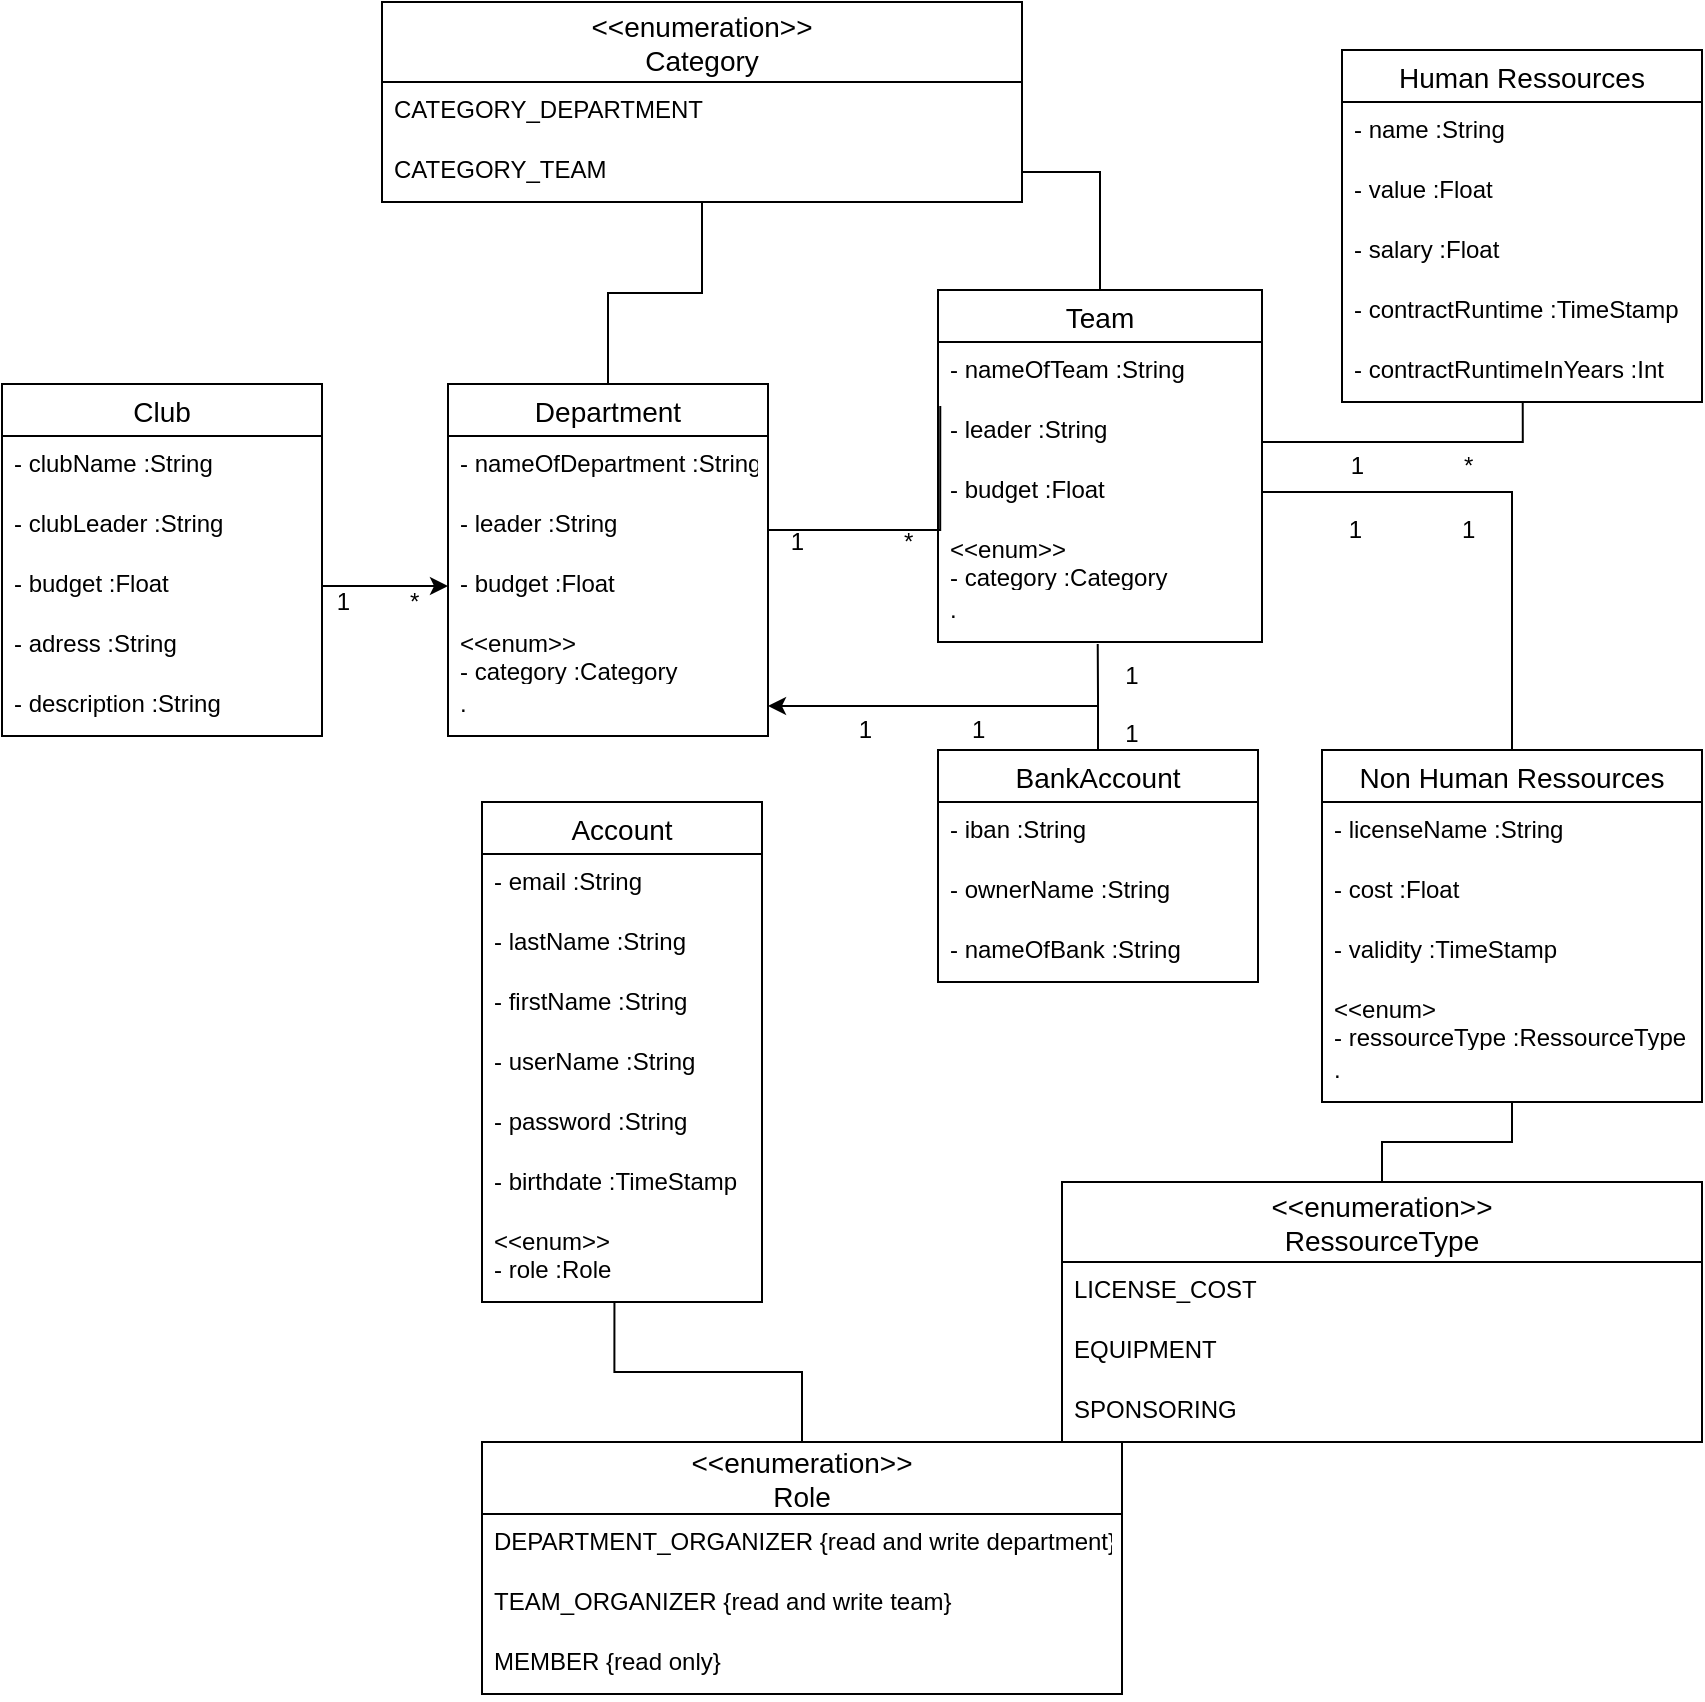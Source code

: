 <mxfile version="14.7.4" type="embed"><diagram id="eWgVhd_gzd1cVDStw0Og" name="Page-1"><mxGraphModel dx="1712" dy="811" grid="1" gridSize="10" guides="1" tooltips="1" connect="1" arrows="1" fold="1" page="1" pageScale="1" pageWidth="850" pageHeight="1100" math="0" shadow="0"><root><mxCell id="0"/><mxCell id="1" parent="0"/><mxCell id="2" value="Account" style="swimlane;fontStyle=0;childLayout=stackLayout;horizontal=1;startSize=26;horizontalStack=0;resizeParent=1;resizeParentMax=0;resizeLast=0;collapsible=1;marginBottom=0;align=center;fontSize=14;" parent="1" vertex="1"><mxGeometry x="240" y="410" width="140" height="250" as="geometry"><mxRectangle x="40" y="120" width="90" height="26" as="alternateBounds"/></mxGeometry></mxCell><mxCell id="3" value="- email :String" style="text;strokeColor=none;fillColor=none;spacingLeft=4;spacingRight=4;overflow=hidden;rotatable=0;points=[[0,0.5],[1,0.5]];portConstraint=eastwest;fontSize=12;" parent="2" vertex="1"><mxGeometry y="26" width="140" height="30" as="geometry"/></mxCell><mxCell id="4" value="- lastName :String" style="text;strokeColor=none;fillColor=none;spacingLeft=4;spacingRight=4;overflow=hidden;rotatable=0;points=[[0,0.5],[1,0.5]];portConstraint=eastwest;fontSize=12;" parent="2" vertex="1"><mxGeometry y="56" width="140" height="30" as="geometry"/></mxCell><mxCell id="5" value="- firstName :String" style="text;strokeColor=none;fillColor=none;spacingLeft=4;spacingRight=4;overflow=hidden;rotatable=0;points=[[0,0.5],[1,0.5]];portConstraint=eastwest;fontSize=12;" parent="2" vertex="1"><mxGeometry y="86" width="140" height="30" as="geometry"/></mxCell><mxCell id="13" value="- userName :String" style="text;strokeColor=none;fillColor=none;spacingLeft=4;spacingRight=4;overflow=hidden;rotatable=0;points=[[0,0.5],[1,0.5]];portConstraint=eastwest;fontSize=12;" parent="2" vertex="1"><mxGeometry y="116" width="140" height="30" as="geometry"/></mxCell><mxCell id="14" value="- password :String" style="text;strokeColor=none;fillColor=none;spacingLeft=4;spacingRight=4;overflow=hidden;rotatable=0;points=[[0,0.5],[1,0.5]];portConstraint=eastwest;fontSize=12;" parent="2" vertex="1"><mxGeometry y="146" width="140" height="30" as="geometry"/></mxCell><mxCell id="15" value="- birthdate :TimeStamp" style="text;strokeColor=none;fillColor=none;spacingLeft=4;spacingRight=4;overflow=hidden;rotatable=0;points=[[0,0.5],[1,0.5]];portConstraint=eastwest;fontSize=12;" parent="2" vertex="1"><mxGeometry y="176" width="140" height="30" as="geometry"/></mxCell><mxCell id="42" value="&lt;&lt;enum&gt;&gt; &#10;- role :Role" style="text;strokeColor=none;fillColor=none;spacingLeft=4;spacingRight=4;overflow=hidden;rotatable=0;points=[[0,0.5],[1,0.5]];portConstraint=eastwest;fontSize=12;" parent="2" vertex="1"><mxGeometry y="206" width="140" height="44" as="geometry"/></mxCell><mxCell id="55" style="edgeStyle=orthogonalEdgeStyle;rounded=0;orthogonalLoop=1;jettySize=auto;html=1;entryX=0.007;entryY=0.067;entryDx=0;entryDy=0;entryPerimeter=0;endArrow=none;endFill=0;" parent="1" source="16" target="23" edge="1"><mxGeometry relative="1" as="geometry"><Array as="points"><mxPoint x="469" y="274"/></Array></mxGeometry></mxCell><mxCell id="72" style="edgeStyle=orthogonalEdgeStyle;rounded=0;orthogonalLoop=1;jettySize=auto;html=1;entryX=0.5;entryY=1;entryDx=0;entryDy=0;endArrow=none;endFill=0;" parent="1" source="16" target="68" edge="1"><mxGeometry relative="1" as="geometry"/></mxCell><mxCell id="16" value="Department" style="swimlane;fontStyle=0;childLayout=stackLayout;horizontal=1;startSize=26;horizontalStack=0;resizeParent=1;resizeParentMax=0;resizeLast=0;collapsible=1;marginBottom=0;align=center;fontSize=14;" parent="1" vertex="1"><mxGeometry x="223" y="201" width="160" height="176" as="geometry"/></mxCell><mxCell id="17" value="- nameOfDepartment :String" style="text;strokeColor=none;fillColor=none;spacingLeft=4;spacingRight=4;overflow=hidden;rotatable=0;points=[[0,0.5],[1,0.5]];portConstraint=eastwest;fontSize=12;" parent="16" vertex="1"><mxGeometry y="26" width="160" height="30" as="geometry"/></mxCell><mxCell id="18" value="- leader :String" style="text;strokeColor=none;fillColor=none;spacingLeft=4;spacingRight=4;overflow=hidden;rotatable=0;points=[[0,0.5],[1,0.5]];portConstraint=eastwest;fontSize=12;" parent="16" vertex="1"><mxGeometry y="56" width="160" height="30" as="geometry"/></mxCell><mxCell id="19" value="- budget :Float" style="text;strokeColor=none;fillColor=none;spacingLeft=4;spacingRight=4;overflow=hidden;rotatable=0;points=[[0,0.5],[1,0.5]];portConstraint=eastwest;fontSize=12;" parent="16" vertex="1"><mxGeometry y="86" width="160" height="30" as="geometry"/></mxCell><mxCell id="62" value="&lt;&lt;enum&gt;&gt;&#10;- category :Category" style="text;strokeColor=none;fillColor=none;spacingLeft=4;spacingRight=4;overflow=hidden;rotatable=0;points=[[0,0.5],[1,0.5]];portConstraint=eastwest;fontSize=12;" parent="16" vertex="1"><mxGeometry y="116" width="160" height="30" as="geometry"/></mxCell><mxCell id="74" value="." style="text;strokeColor=none;fillColor=none;spacingLeft=4;spacingRight=4;overflow=hidden;rotatable=0;points=[[0,0.5],[1,0.5]];portConstraint=eastwest;fontSize=12;" parent="16" vertex="1"><mxGeometry y="146" width="160" height="30" as="geometry"/></mxCell><mxCell id="73" style="edgeStyle=orthogonalEdgeStyle;rounded=0;orthogonalLoop=1;jettySize=auto;html=1;entryX=1;entryY=0.5;entryDx=0;entryDy=0;endArrow=none;endFill=0;" parent="1" source="21" target="70" edge="1"><mxGeometry relative="1" as="geometry"/></mxCell><mxCell id="21" value="Team" style="swimlane;fontStyle=0;childLayout=stackLayout;horizontal=1;startSize=26;horizontalStack=0;resizeParent=1;resizeParentMax=0;resizeLast=0;collapsible=1;marginBottom=0;align=center;fontSize=14;" parent="1" vertex="1"><mxGeometry x="468" y="154" width="162" height="176" as="geometry"/></mxCell><mxCell id="22" value="- nameOfTeam :String" style="text;strokeColor=none;fillColor=none;spacingLeft=4;spacingRight=4;overflow=hidden;rotatable=0;points=[[0,0.5],[1,0.5]];portConstraint=eastwest;fontSize=12;" parent="21" vertex="1"><mxGeometry y="26" width="162" height="30" as="geometry"/></mxCell><mxCell id="23" value="- leader :String" style="text;strokeColor=none;fillColor=none;spacingLeft=4;spacingRight=4;overflow=hidden;rotatable=0;points=[[0,0.5],[1,0.5]];portConstraint=eastwest;fontSize=12;" parent="21" vertex="1"><mxGeometry y="56" width="162" height="30" as="geometry"/></mxCell><mxCell id="24" value="- budget :Float" style="text;strokeColor=none;fillColor=none;spacingLeft=4;spacingRight=4;overflow=hidden;rotatable=0;points=[[0,0.5],[1,0.5]];portConstraint=eastwest;fontSize=12;" parent="21" vertex="1"><mxGeometry y="86" width="162" height="30" as="geometry"/></mxCell><mxCell id="65" value="&lt;&lt;enum&gt;&gt; &#10;- category :Category" style="text;strokeColor=none;fillColor=none;spacingLeft=4;spacingRight=4;overflow=hidden;rotatable=0;points=[[0,0.5],[1,0.5]];portConstraint=eastwest;fontSize=12;" parent="21" vertex="1"><mxGeometry y="116" width="162" height="30" as="geometry"/></mxCell><mxCell id="67" value="." style="text;strokeColor=none;fillColor=none;spacingLeft=4;spacingRight=4;overflow=hidden;rotatable=0;points=[[0,0.5],[1,0.5]];portConstraint=eastwest;fontSize=12;" parent="21" vertex="1"><mxGeometry y="146" width="162" height="30" as="geometry"/></mxCell><mxCell id="56" style="edgeStyle=orthogonalEdgeStyle;rounded=0;orthogonalLoop=1;jettySize=auto;html=1;endArrow=none;endFill=0;entryX=0.493;entryY=1.033;entryDx=0;entryDy=0;entryPerimeter=0;" parent="1" source="26" target="67" edge="1"><mxGeometry relative="1" as="geometry"><mxPoint x="548" y="350" as="targetPoint"/></mxGeometry></mxCell><mxCell id="82" style="edgeStyle=orthogonalEdgeStyle;rounded=0;orthogonalLoop=1;jettySize=auto;html=1;entryX=1;entryY=0.5;entryDx=0;entryDy=0;" edge="1" parent="1" source="26" target="74"><mxGeometry relative="1" as="geometry"/></mxCell><mxCell id="26" value="BankAccount" style="swimlane;fontStyle=0;childLayout=stackLayout;horizontal=1;startSize=26;horizontalStack=0;resizeParent=1;resizeParentMax=0;resizeLast=0;collapsible=1;marginBottom=0;align=center;fontSize=14;" parent="1" vertex="1"><mxGeometry x="468" y="384" width="160" height="116" as="geometry"/></mxCell><mxCell id="27" value="- iban :String" style="text;strokeColor=none;fillColor=none;spacingLeft=4;spacingRight=4;overflow=hidden;rotatable=0;points=[[0,0.5],[1,0.5]];portConstraint=eastwest;fontSize=12;" parent="26" vertex="1"><mxGeometry y="26" width="160" height="30" as="geometry"/></mxCell><mxCell id="28" value="- ownerName :String" style="text;strokeColor=none;fillColor=none;spacingLeft=4;spacingRight=4;overflow=hidden;rotatable=0;points=[[0,0.5],[1,0.5]];portConstraint=eastwest;fontSize=12;" parent="26" vertex="1"><mxGeometry y="56" width="160" height="30" as="geometry"/></mxCell><mxCell id="29" value="- nameOfBank :String" style="text;strokeColor=none;fillColor=none;spacingLeft=4;spacingRight=4;overflow=hidden;rotatable=0;points=[[0,0.5],[1,0.5]];portConstraint=eastwest;fontSize=12;" parent="26" vertex="1"><mxGeometry y="86" width="160" height="30" as="geometry"/></mxCell><mxCell id="58" style="edgeStyle=orthogonalEdgeStyle;rounded=0;orthogonalLoop=1;jettySize=auto;html=1;entryX=1;entryY=0.5;entryDx=0;entryDy=0;endArrow=none;endFill=0;exitX=0.502;exitY=1.006;exitDx=0;exitDy=0;exitPerimeter=0;" parent="1" source="50" target="23" edge="1"><mxGeometry relative="1" as="geometry"><Array as="points"><mxPoint x="760" y="230"/><mxPoint x="630" y="230"/></Array></mxGeometry></mxCell><mxCell id="30" value="Human Ressources" style="swimlane;fontStyle=0;childLayout=stackLayout;horizontal=1;startSize=26;horizontalStack=0;resizeParent=1;resizeParentMax=0;resizeLast=0;collapsible=1;marginBottom=0;align=center;fontSize=14;" parent="1" vertex="1"><mxGeometry x="670" y="34" width="180" height="176" as="geometry"/></mxCell><mxCell id="31" value="- name :String" style="text;strokeColor=none;fillColor=none;spacingLeft=4;spacingRight=4;overflow=hidden;rotatable=0;points=[[0,0.5],[1,0.5]];portConstraint=eastwest;fontSize=12;" parent="30" vertex="1"><mxGeometry y="26" width="180" height="30" as="geometry"/></mxCell><mxCell id="32" value="- value :Float" style="text;strokeColor=none;fillColor=none;spacingLeft=4;spacingRight=4;overflow=hidden;rotatable=0;points=[[0,0.5],[1,0.5]];portConstraint=eastwest;fontSize=12;" parent="30" vertex="1"><mxGeometry y="56" width="180" height="30" as="geometry"/></mxCell><mxCell id="33" value="- salary :Float" style="text;strokeColor=none;fillColor=none;spacingLeft=4;spacingRight=4;overflow=hidden;rotatable=0;points=[[0,0.5],[1,0.5]];portConstraint=eastwest;fontSize=12;" parent="30" vertex="1"><mxGeometry y="86" width="180" height="30" as="geometry"/></mxCell><mxCell id="49" value="- contractRuntime :TimeStamp" style="text;strokeColor=none;fillColor=none;spacingLeft=4;spacingRight=4;overflow=hidden;rotatable=0;points=[[0,0.5],[1,0.5]];portConstraint=eastwest;fontSize=12;" parent="30" vertex="1"><mxGeometry y="116" width="180" height="30" as="geometry"/></mxCell><mxCell id="50" value="- contractRuntimeInYears :Int" style="text;strokeColor=none;fillColor=none;spacingLeft=4;spacingRight=4;overflow=hidden;rotatable=0;points=[[0,0.5],[1,0.5]];portConstraint=eastwest;fontSize=12;" parent="30" vertex="1"><mxGeometry y="146" width="180" height="30" as="geometry"/></mxCell><mxCell id="60" style="edgeStyle=orthogonalEdgeStyle;rounded=0;orthogonalLoop=1;jettySize=auto;html=1;entryX=1;entryY=0.5;entryDx=0;entryDy=0;endArrow=none;endFill=0;" parent="1" source="34" target="24" edge="1"><mxGeometry relative="1" as="geometry"/></mxCell><mxCell id="34" value="Non Human Ressources" style="swimlane;fontStyle=0;childLayout=stackLayout;horizontal=1;startSize=26;horizontalStack=0;resizeParent=1;resizeParentMax=0;resizeLast=0;collapsible=1;marginBottom=0;align=center;fontSize=14;" parent="1" vertex="1"><mxGeometry x="660" y="384" width="190" height="176" as="geometry"/></mxCell><mxCell id="35" value="- licenseName :String" style="text;strokeColor=none;fillColor=none;spacingLeft=4;spacingRight=4;overflow=hidden;rotatable=0;points=[[0,0.5],[1,0.5]];portConstraint=eastwest;fontSize=12;" parent="34" vertex="1"><mxGeometry y="26" width="190" height="30" as="geometry"/></mxCell><mxCell id="36" value="- cost :Float" style="text;strokeColor=none;fillColor=none;spacingLeft=4;spacingRight=4;overflow=hidden;rotatable=0;points=[[0,0.5],[1,0.5]];portConstraint=eastwest;fontSize=12;" parent="34" vertex="1"><mxGeometry y="56" width="190" height="30" as="geometry"/></mxCell><mxCell id="37" value="- validity :TimeStamp" style="text;strokeColor=none;fillColor=none;spacingLeft=4;spacingRight=4;overflow=hidden;rotatable=0;points=[[0,0.5],[1,0.5]];portConstraint=eastwest;fontSize=12;" parent="34" vertex="1"><mxGeometry y="86" width="190" height="30" as="geometry"/></mxCell><mxCell id="84" value="&lt;&lt;enum&gt;&#10;- ressourceType :RessourceType" style="text;strokeColor=none;fillColor=none;spacingLeft=4;spacingRight=4;overflow=hidden;rotatable=0;points=[[0,0.5],[1,0.5]];portConstraint=eastwest;fontSize=12;" vertex="1" parent="34"><mxGeometry y="116" width="190" height="30" as="geometry"/></mxCell><mxCell id="85" value="." style="text;strokeColor=none;fillColor=none;spacingLeft=4;spacingRight=4;overflow=hidden;rotatable=0;points=[[0,0.5],[1,0.5]];portConstraint=eastwest;fontSize=12;" vertex="1" parent="34"><mxGeometry y="146" width="190" height="30" as="geometry"/></mxCell><mxCell id="48" style="edgeStyle=orthogonalEdgeStyle;rounded=0;orthogonalLoop=1;jettySize=auto;html=1;entryX=0.473;entryY=0.996;entryDx=0;entryDy=0;entryPerimeter=0;endArrow=none;endFill=0;" parent="1" source="43" target="42" edge="1"><mxGeometry relative="1" as="geometry"/></mxCell><mxCell id="43" value="&lt;&lt;enumeration&gt;&gt;&#10;Role" style="swimlane;fontStyle=0;childLayout=stackLayout;horizontal=1;startSize=36;horizontalStack=0;resizeParent=1;resizeParentMax=0;resizeLast=0;collapsible=1;marginBottom=0;align=center;fontSize=14;" parent="1" vertex="1"><mxGeometry x="240" y="730" width="320" height="126" as="geometry"/></mxCell><mxCell id="45" value="DEPARTMENT_ORGANIZER {read and write department}" style="text;strokeColor=none;fillColor=none;spacingLeft=4;spacingRight=4;overflow=hidden;rotatable=0;points=[[0,0.5],[1,0.5]];portConstraint=eastwest;fontSize=12;" parent="43" vertex="1"><mxGeometry y="36" width="320" height="30" as="geometry"/></mxCell><mxCell id="46" value="TEAM_ORGANIZER {read and write team}" style="text;strokeColor=none;fillColor=none;spacingLeft=4;spacingRight=4;overflow=hidden;rotatable=0;points=[[0,0.5],[1,0.5]];portConstraint=eastwest;fontSize=12;" parent="43" vertex="1"><mxGeometry y="66" width="320" height="30" as="geometry"/></mxCell><mxCell id="47" value="MEMBER {read only}" style="text;strokeColor=none;fillColor=none;spacingLeft=4;spacingRight=4;overflow=hidden;rotatable=0;points=[[0,0.5],[1,0.5]];portConstraint=eastwest;fontSize=12;" parent="43" vertex="1"><mxGeometry y="96" width="320" height="30" as="geometry"/></mxCell><mxCell id="53" value="1&amp;nbsp; &amp;nbsp; &amp;nbsp; &amp;nbsp; &amp;nbsp;*" style="text;html=1;strokeColor=none;fillColor=none;align=center;verticalAlign=middle;whiteSpace=wrap;rounded=0;" parent="1" vertex="1"><mxGeometry x="153" y="300" width="70" height="20" as="geometry"/></mxCell><mxCell id="54" value="1&amp;nbsp; &amp;nbsp; &amp;nbsp; &amp;nbsp; &amp;nbsp; &amp;nbsp; &amp;nbsp; &amp;nbsp;*" style="text;html=1;strokeColor=none;fillColor=none;align=center;verticalAlign=middle;whiteSpace=wrap;rounded=0;" parent="1" vertex="1"><mxGeometry x="390" y="270" width="70" height="20" as="geometry"/></mxCell><mxCell id="57" value="&lt;br&gt;1&lt;br&gt;&lt;br&gt;1" style="text;html=1;strokeColor=none;fillColor=none;align=center;verticalAlign=middle;whiteSpace=wrap;rounded=0;" parent="1" vertex="1"><mxGeometry x="530" y="344" width="70" height="20" as="geometry"/></mxCell><mxCell id="59" value="1&amp;nbsp; &amp;nbsp; &amp;nbsp; &amp;nbsp; &amp;nbsp; &amp;nbsp; &amp;nbsp; &amp;nbsp;*" style="text;html=1;strokeColor=none;fillColor=none;align=center;verticalAlign=middle;whiteSpace=wrap;rounded=0;" parent="1" vertex="1"><mxGeometry x="670" y="232" width="70" height="20" as="geometry"/></mxCell><mxCell id="61" value="1&amp;nbsp; &amp;nbsp; &amp;nbsp; &amp;nbsp; &amp;nbsp; &amp;nbsp; &amp;nbsp; &amp;nbsp;1" style="text;html=1;strokeColor=none;fillColor=none;align=center;verticalAlign=middle;whiteSpace=wrap;rounded=0;" parent="1" vertex="1"><mxGeometry x="670" y="264" width="70" height="20" as="geometry"/></mxCell><mxCell id="68" value="&lt;&lt;enumeration&gt;&gt;&#10;Category" style="swimlane;fontStyle=0;childLayout=stackLayout;horizontal=1;startSize=40;horizontalStack=0;resizeParent=1;resizeParentMax=0;resizeLast=0;collapsible=1;marginBottom=0;align=center;fontSize=14;" parent="1" vertex="1"><mxGeometry x="190" y="10" width="320" height="100" as="geometry"/></mxCell><mxCell id="69" value="CATEGORY_DEPARTMENT" style="text;strokeColor=none;fillColor=none;spacingLeft=4;spacingRight=4;overflow=hidden;rotatable=0;points=[[0,0.5],[1,0.5]];portConstraint=eastwest;fontSize=12;" parent="68" vertex="1"><mxGeometry y="40" width="320" height="30" as="geometry"/></mxCell><mxCell id="70" value="CATEGORY_TEAM" style="text;strokeColor=none;fillColor=none;spacingLeft=4;spacingRight=4;overflow=hidden;rotatable=0;points=[[0,0.5],[1,0.5]];portConstraint=eastwest;fontSize=12;" parent="68" vertex="1"><mxGeometry y="70" width="320" height="30" as="geometry"/></mxCell><mxCell id="75" value="Club" style="swimlane;fontStyle=0;childLayout=stackLayout;horizontal=1;startSize=26;horizontalStack=0;resizeParent=1;resizeParentMax=0;resizeLast=0;collapsible=1;marginBottom=0;align=center;fontSize=14;" vertex="1" parent="1"><mxGeometry y="201" width="160" height="176" as="geometry"/></mxCell><mxCell id="76" value="- clubName :String" style="text;strokeColor=none;fillColor=none;spacingLeft=4;spacingRight=4;overflow=hidden;rotatable=0;points=[[0,0.5],[1,0.5]];portConstraint=eastwest;fontSize=12;" vertex="1" parent="75"><mxGeometry y="26" width="160" height="30" as="geometry"/></mxCell><mxCell id="77" value="- clubLeader :String" style="text;strokeColor=none;fillColor=none;spacingLeft=4;spacingRight=4;overflow=hidden;rotatable=0;points=[[0,0.5],[1,0.5]];portConstraint=eastwest;fontSize=12;" vertex="1" parent="75"><mxGeometry y="56" width="160" height="30" as="geometry"/></mxCell><mxCell id="78" value="- budget :Float" style="text;strokeColor=none;fillColor=none;spacingLeft=4;spacingRight=4;overflow=hidden;rotatable=0;points=[[0,0.5],[1,0.5]];portConstraint=eastwest;fontSize=12;" vertex="1" parent="75"><mxGeometry y="86" width="160" height="30" as="geometry"/></mxCell><mxCell id="79" value="- adress :String" style="text;strokeColor=none;fillColor=none;spacingLeft=4;spacingRight=4;overflow=hidden;rotatable=0;points=[[0,0.5],[1,0.5]];portConstraint=eastwest;fontSize=12;" vertex="1" parent="75"><mxGeometry y="116" width="160" height="30" as="geometry"/></mxCell><mxCell id="80" value="- description :String" style="text;strokeColor=none;fillColor=none;spacingLeft=4;spacingRight=4;overflow=hidden;rotatable=0;points=[[0,0.5],[1,0.5]];portConstraint=eastwest;fontSize=12;" vertex="1" parent="75"><mxGeometry y="146" width="160" height="30" as="geometry"/></mxCell><mxCell id="81" style="edgeStyle=orthogonalEdgeStyle;rounded=0;orthogonalLoop=1;jettySize=auto;html=1;" edge="1" parent="1" source="78" target="19"><mxGeometry relative="1" as="geometry"/></mxCell><mxCell id="83" value="1&amp;nbsp; &amp;nbsp; &amp;nbsp; &amp;nbsp; &amp;nbsp; &amp;nbsp; &amp;nbsp; &amp;nbsp;1" style="text;html=1;strokeColor=none;fillColor=none;align=center;verticalAlign=middle;whiteSpace=wrap;rounded=0;" vertex="1" parent="1"><mxGeometry x="425" y="364" width="70" height="20" as="geometry"/></mxCell><mxCell id="90" style="edgeStyle=orthogonalEdgeStyle;rounded=0;orthogonalLoop=1;jettySize=auto;html=1;endArrow=none;endFill=0;" edge="1" parent="1" source="86" target="34"><mxGeometry relative="1" as="geometry"/></mxCell><mxCell id="86" value="&lt;&lt;enumeration&gt;&gt;&#10;RessourceType" style="swimlane;fontStyle=0;childLayout=stackLayout;horizontal=1;startSize=40;horizontalStack=0;resizeParent=1;resizeParentMax=0;resizeLast=0;collapsible=1;marginBottom=0;align=center;fontSize=14;" vertex="1" parent="1"><mxGeometry x="530" y="600" width="320" height="130" as="geometry"/></mxCell><mxCell id="87" value="LICENSE_COST" style="text;strokeColor=none;fillColor=none;spacingLeft=4;spacingRight=4;overflow=hidden;rotatable=0;points=[[0,0.5],[1,0.5]];portConstraint=eastwest;fontSize=12;" vertex="1" parent="86"><mxGeometry y="40" width="320" height="30" as="geometry"/></mxCell><mxCell id="88" value="EQUIPMENT" style="text;strokeColor=none;fillColor=none;spacingLeft=4;spacingRight=4;overflow=hidden;rotatable=0;points=[[0,0.5],[1,0.5]];portConstraint=eastwest;fontSize=12;" vertex="1" parent="86"><mxGeometry y="70" width="320" height="30" as="geometry"/></mxCell><mxCell id="89" value="SPONSORING" style="text;strokeColor=none;fillColor=none;spacingLeft=4;spacingRight=4;overflow=hidden;rotatable=0;points=[[0,0.5],[1,0.5]];portConstraint=eastwest;fontSize=12;" vertex="1" parent="86"><mxGeometry y="100" width="320" height="30" as="geometry"/></mxCell></root></mxGraphModel></diagram></mxfile>